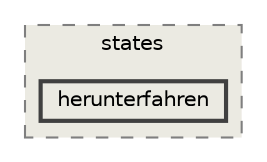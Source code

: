 digraph "C:/playground/Unity/Softwareprojekt_VR-Reaktor-Leitwarte/Assets/Skripte/StateMachine/states/herunterfahren"
{
 // LATEX_PDF_SIZE
  bgcolor="transparent";
  edge [fontname=Helvetica,fontsize=10,labelfontname=Helvetica,labelfontsize=10];
  node [fontname=Helvetica,fontsize=10,shape=box,height=0.2,width=0.4];
  compound=true
  subgraph clusterdir_7c1803d8303e290c429511ca5c09c6a7 {
    graph [ bgcolor="#ebeae2", pencolor="grey50", label="states", fontname=Helvetica,fontsize=10 style="filled,dashed", URL="dir_7c1803d8303e290c429511ca5c09c6a7.html",tooltip=""]
  dir_241295a1c2644defbc461c93dbecc4eb [label="herunterfahren", fillcolor="#ebeae2", color="grey25", style="filled,bold", URL="dir_241295a1c2644defbc461c93dbecc4eb.html",tooltip=""];
  }
}
